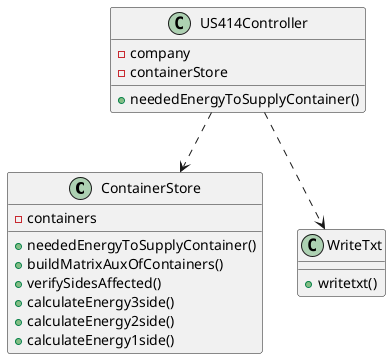 @startuml
'https://plantuml.com/class-diagram




class ContainerStore{
-containers
+neededEnergyToSupplyContainer()
+buildMatrixAuxOfContainers()
+verifySidesAffected()
+calculateEnergy3side()
+calculateEnergy2side()
+calculateEnergy1side()
}



class US414Controller{
-company
-containerStore
+neededEnergyToSupplyContainer()
}



class WriteTxt{
+writetxt()
}



US414Controller..>ContainerStore

US414Controller ..> WriteTxt


@enduml

